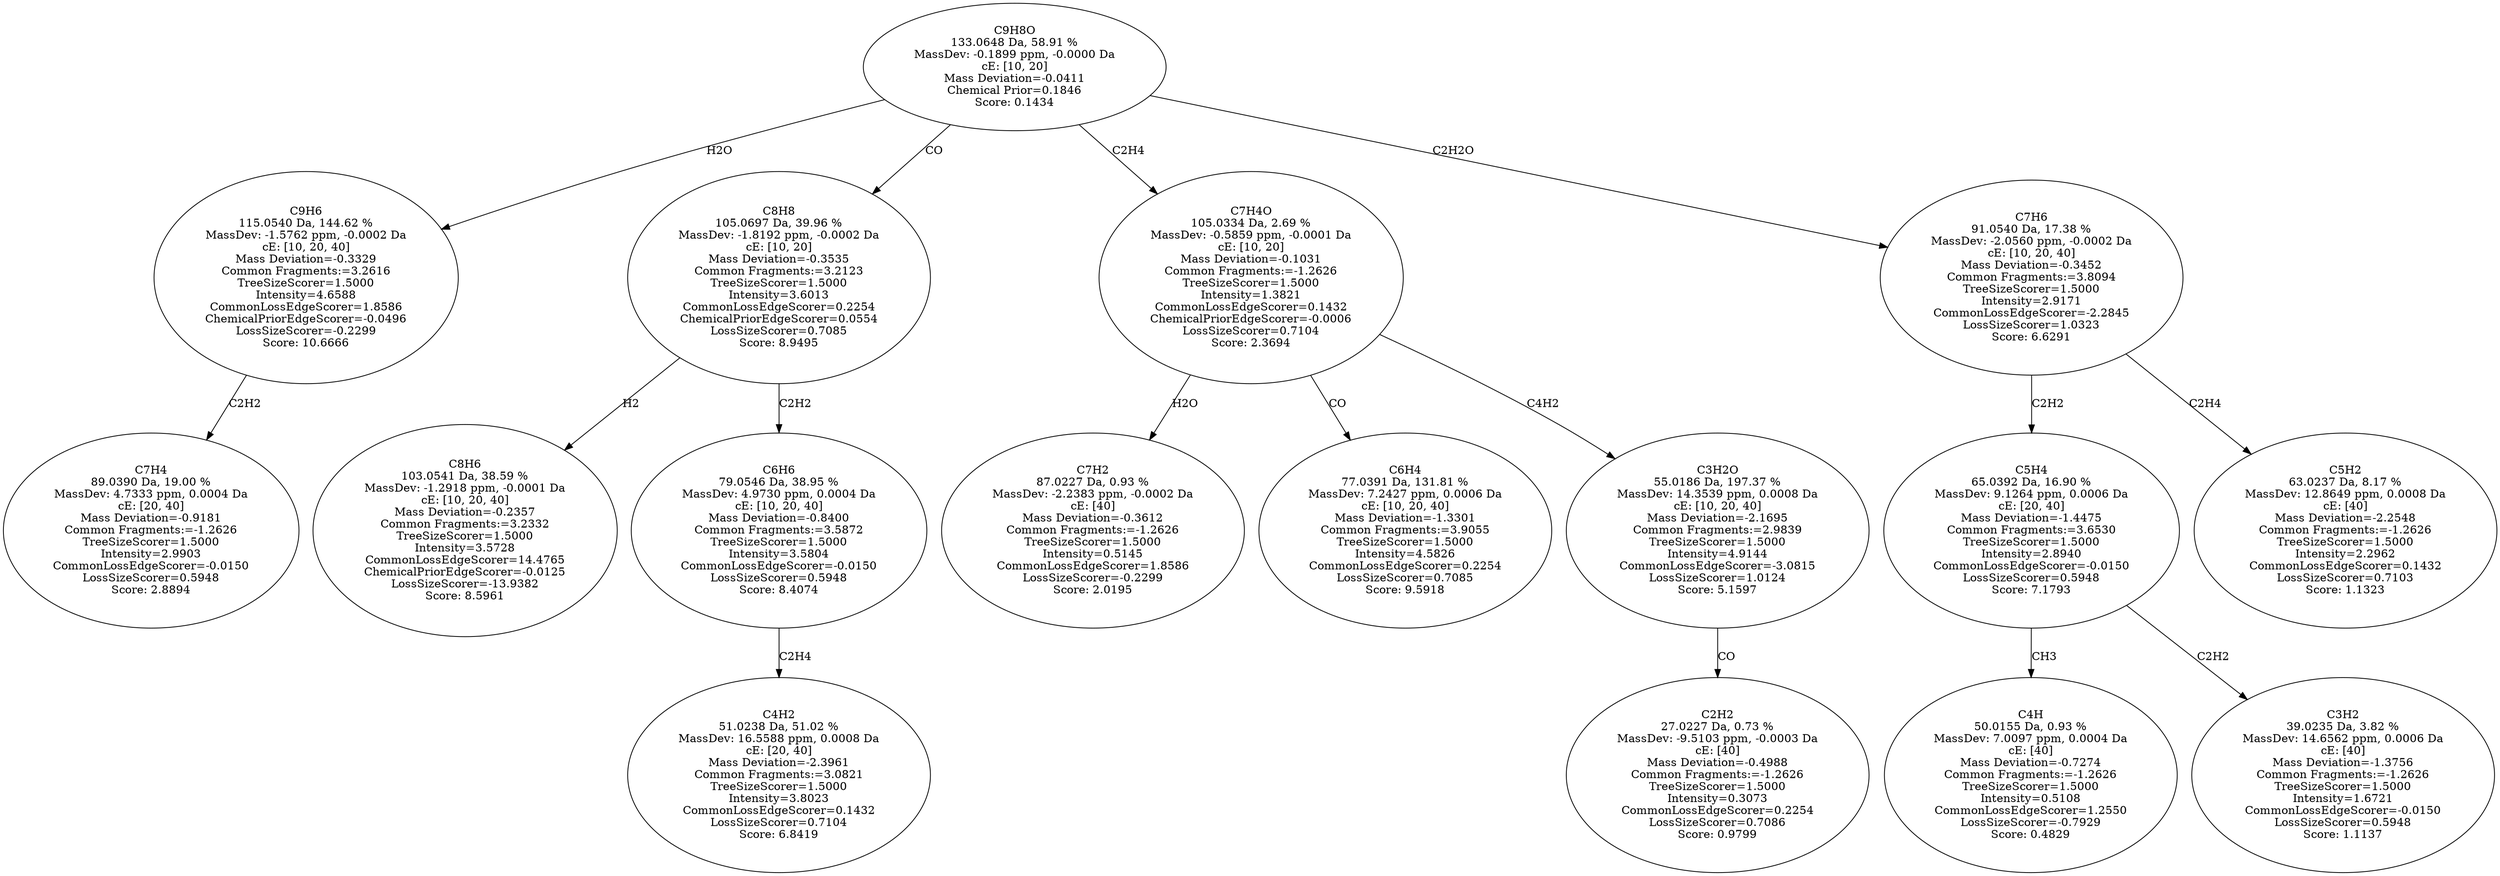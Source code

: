 strict digraph {
v1 [label="C7H4\n89.0390 Da, 19.00 %\nMassDev: 4.7333 ppm, 0.0004 Da\ncE: [20, 40]\nMass Deviation=-0.9181\nCommon Fragments:=-1.2626\nTreeSizeScorer=1.5000\nIntensity=2.9903\nCommonLossEdgeScorer=-0.0150\nLossSizeScorer=0.5948\nScore: 2.8894"];
v2 [label="C9H6\n115.0540 Da, 144.62 %\nMassDev: -1.5762 ppm, -0.0002 Da\ncE: [10, 20, 40]\nMass Deviation=-0.3329\nCommon Fragments:=3.2616\nTreeSizeScorer=1.5000\nIntensity=4.6588\nCommonLossEdgeScorer=1.8586\nChemicalPriorEdgeScorer=-0.0496\nLossSizeScorer=-0.2299\nScore: 10.6666"];
v3 [label="C8H6\n103.0541 Da, 38.59 %\nMassDev: -1.2918 ppm, -0.0001 Da\ncE: [10, 20, 40]\nMass Deviation=-0.2357\nCommon Fragments:=3.2332\nTreeSizeScorer=1.5000\nIntensity=3.5728\nCommonLossEdgeScorer=14.4765\nChemicalPriorEdgeScorer=-0.0125\nLossSizeScorer=-13.9382\nScore: 8.5961"];
v4 [label="C4H2\n51.0238 Da, 51.02 %\nMassDev: 16.5588 ppm, 0.0008 Da\ncE: [20, 40]\nMass Deviation=-2.3961\nCommon Fragments:=3.0821\nTreeSizeScorer=1.5000\nIntensity=3.8023\nCommonLossEdgeScorer=0.1432\nLossSizeScorer=0.7104\nScore: 6.8419"];
v5 [label="C6H6\n79.0546 Da, 38.95 %\nMassDev: 4.9730 ppm, 0.0004 Da\ncE: [10, 20, 40]\nMass Deviation=-0.8400\nCommon Fragments:=3.5872\nTreeSizeScorer=1.5000\nIntensity=3.5804\nCommonLossEdgeScorer=-0.0150\nLossSizeScorer=0.5948\nScore: 8.4074"];
v6 [label="C8H8\n105.0697 Da, 39.96 %\nMassDev: -1.8192 ppm, -0.0002 Da\ncE: [10, 20]\nMass Deviation=-0.3535\nCommon Fragments:=3.2123\nTreeSizeScorer=1.5000\nIntensity=3.6013\nCommonLossEdgeScorer=0.2254\nChemicalPriorEdgeScorer=0.0554\nLossSizeScorer=0.7085\nScore: 8.9495"];
v7 [label="C7H2\n87.0227 Da, 0.93 %\nMassDev: -2.2383 ppm, -0.0002 Da\ncE: [40]\nMass Deviation=-0.3612\nCommon Fragments:=-1.2626\nTreeSizeScorer=1.5000\nIntensity=0.5145\nCommonLossEdgeScorer=1.8586\nLossSizeScorer=-0.2299\nScore: 2.0195"];
v8 [label="C6H4\n77.0391 Da, 131.81 %\nMassDev: 7.2427 ppm, 0.0006 Da\ncE: [10, 20, 40]\nMass Deviation=-1.3301\nCommon Fragments:=3.9055\nTreeSizeScorer=1.5000\nIntensity=4.5826\nCommonLossEdgeScorer=0.2254\nLossSizeScorer=0.7085\nScore: 9.5918"];
v9 [label="C2H2\n27.0227 Da, 0.73 %\nMassDev: -9.5103 ppm, -0.0003 Da\ncE: [40]\nMass Deviation=-0.4988\nCommon Fragments:=-1.2626\nTreeSizeScorer=1.5000\nIntensity=0.3073\nCommonLossEdgeScorer=0.2254\nLossSizeScorer=0.7086\nScore: 0.9799"];
v10 [label="C3H2O\n55.0186 Da, 197.37 %\nMassDev: 14.3539 ppm, 0.0008 Da\ncE: [10, 20, 40]\nMass Deviation=-2.1695\nCommon Fragments:=2.9839\nTreeSizeScorer=1.5000\nIntensity=4.9144\nCommonLossEdgeScorer=-3.0815\nLossSizeScorer=1.0124\nScore: 5.1597"];
v11 [label="C7H4O\n105.0334 Da, 2.69 %\nMassDev: -0.5859 ppm, -0.0001 Da\ncE: [10, 20]\nMass Deviation=-0.1031\nCommon Fragments:=-1.2626\nTreeSizeScorer=1.5000\nIntensity=1.3821\nCommonLossEdgeScorer=0.1432\nChemicalPriorEdgeScorer=-0.0006\nLossSizeScorer=0.7104\nScore: 2.3694"];
v12 [label="C4H\n50.0155 Da, 0.93 %\nMassDev: 7.0097 ppm, 0.0004 Da\ncE: [40]\nMass Deviation=-0.7274\nCommon Fragments:=-1.2626\nTreeSizeScorer=1.5000\nIntensity=0.5108\nCommonLossEdgeScorer=1.2550\nLossSizeScorer=-0.7929\nScore: 0.4829"];
v13 [label="C3H2\n39.0235 Da, 3.82 %\nMassDev: 14.6562 ppm, 0.0006 Da\ncE: [40]\nMass Deviation=-1.3756\nCommon Fragments:=-1.2626\nTreeSizeScorer=1.5000\nIntensity=1.6721\nCommonLossEdgeScorer=-0.0150\nLossSizeScorer=0.5948\nScore: 1.1137"];
v14 [label="C5H4\n65.0392 Da, 16.90 %\nMassDev: 9.1264 ppm, 0.0006 Da\ncE: [20, 40]\nMass Deviation=-1.4475\nCommon Fragments:=3.6530\nTreeSizeScorer=1.5000\nIntensity=2.8940\nCommonLossEdgeScorer=-0.0150\nLossSizeScorer=0.5948\nScore: 7.1793"];
v15 [label="C5H2\n63.0237 Da, 8.17 %\nMassDev: 12.8649 ppm, 0.0008 Da\ncE: [40]\nMass Deviation=-2.2548\nCommon Fragments:=-1.2626\nTreeSizeScorer=1.5000\nIntensity=2.2962\nCommonLossEdgeScorer=0.1432\nLossSizeScorer=0.7103\nScore: 1.1323"];
v16 [label="C7H6\n91.0540 Da, 17.38 %\nMassDev: -2.0560 ppm, -0.0002 Da\ncE: [10, 20, 40]\nMass Deviation=-0.3452\nCommon Fragments:=3.8094\nTreeSizeScorer=1.5000\nIntensity=2.9171\nCommonLossEdgeScorer=-2.2845\nLossSizeScorer=1.0323\nScore: 6.6291"];
v17 [label="C9H8O\n133.0648 Da, 58.91 %\nMassDev: -0.1899 ppm, -0.0000 Da\ncE: [10, 20]\nMass Deviation=-0.0411\nChemical Prior=0.1846\nScore: 0.1434"];
v2 -> v1 [label="C2H2"];
v17 -> v2 [label="H2O"];
v6 -> v3 [label="H2"];
v5 -> v4 [label="C2H4"];
v6 -> v5 [label="C2H2"];
v17 -> v6 [label="CO"];
v11 -> v7 [label="H2O"];
v11 -> v8 [label="CO"];
v10 -> v9 [label="CO"];
v11 -> v10 [label="C4H2"];
v17 -> v11 [label="C2H4"];
v14 -> v12 [label="CH3"];
v14 -> v13 [label="C2H2"];
v16 -> v14 [label="C2H2"];
v16 -> v15 [label="C2H4"];
v17 -> v16 [label="C2H2O"];
}